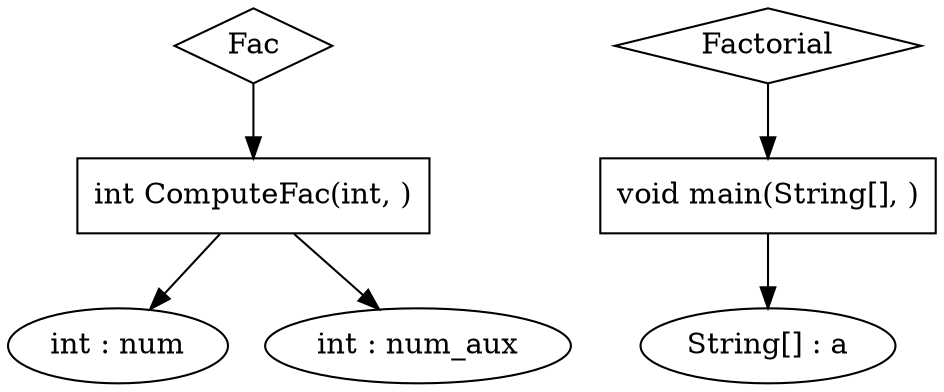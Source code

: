 digraph Test {
"0x611000005428" [label=Fac shape=diamond]
"0x612000016fe8" [label="int ComputeFac(int, )" shape=box]
"0x60b00001b2e8" [label="int : num"]
"0x612000016fe8" -> "0x60b00001b2e8"
"0x60b00001b398" [label="int : num_aux"]
"0x612000016fe8" -> "0x60b00001b398"
"0x611000005428" -> "0x612000016fe8"
"0x6110000052e8" [label=Factorial shape=diamond]
"0x612000016e68" [label="void main(String[], )" shape=box]
"0x60b00001b238" [label="String[] : a"]
"0x612000016e68" -> "0x60b00001b238"
"0x6110000052e8" -> "0x612000016e68"
}
